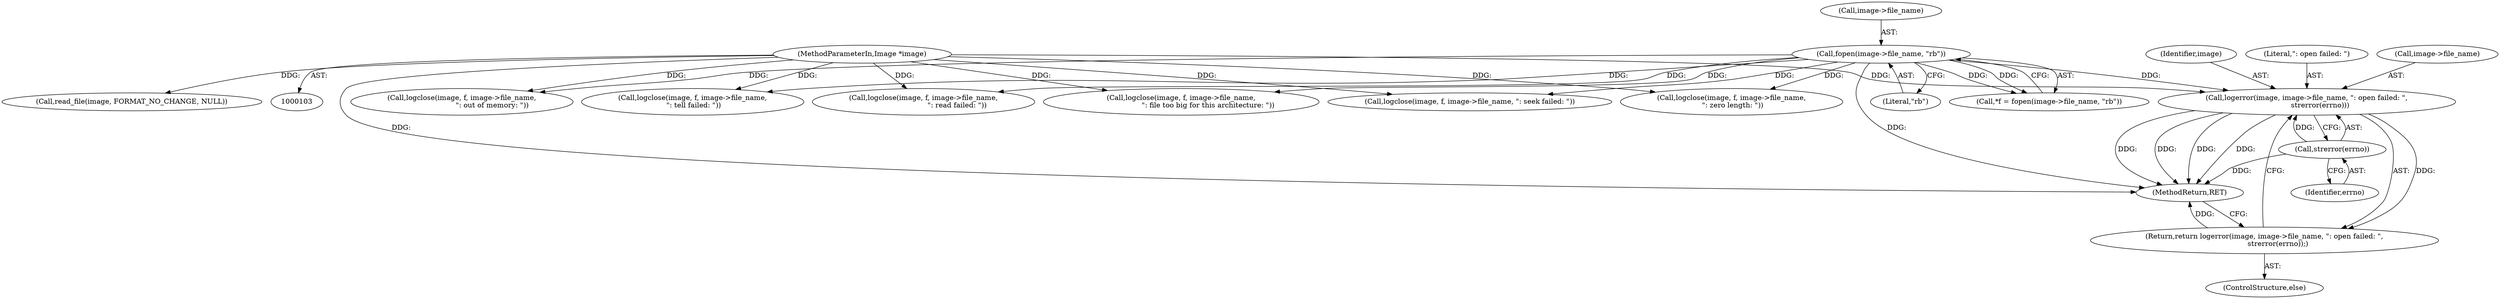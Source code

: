 digraph "0_Android_9d4853418ab2f754c2b63e091c29c5529b8b86ca_30@pointer" {
"1000278" [label="(Call,logerror(image, image->file_name, \": open failed: \",\n            strerror(errno)))"];
"1000104" [label="(MethodParameterIn,Image *image)"];
"1000123" [label="(Call,fopen(image->file_name, \"rb\"))"];
"1000284" [label="(Call,strerror(errno))"];
"1000277" [label="(Return,return logerror(image, image->file_name, \": open failed: \",\n            strerror(errno));)"];
"1000127" [label="(Literal,\"rb\")"];
"1000276" [label="(ControlStructure,else)"];
"1000124" [label="(Call,image->file_name)"];
"1000229" [label="(Call,logclose(image, f, image->file_name,\n                           \": out of memory: \"))"];
"1000260" [label="(Call,logclose(image, f, image->file_name,\n \": tell failed: \"))"];
"1000277" [label="(Return,return logerror(image, image->file_name, \": open failed: \",\n            strerror(errno));)"];
"1000123" [label="(Call,fopen(image->file_name, \"rb\"))"];
"1000251" [label="(Call,logclose(image, f, image->file_name,\n \": zero length: \"))"];
"1000269" [label="(Call,logclose(image, f, image->file_name, \": seek failed: \"))"];
"1000278" [label="(Call,logerror(image, image->file_name, \": open failed: \",\n            strerror(errno)))"];
"1000104" [label="(MethodParameterIn,Image *image)"];
"1000279" [label="(Identifier,image)"];
"1000287" [label="(Call,read_file(image, FORMAT_NO_CHANGE, NULL))"];
"1000283" [label="(Literal,\": open failed: \")"];
"1000220" [label="(Call,logclose(image, f, image->file_name,\n                              \": read failed: \"))"];
"1000284" [label="(Call,strerror(errno))"];
"1000238" [label="(Call,logclose(image, f, image->file_name,\n                        \": file too big for this architecture: \"))"];
"1000291" [label="(MethodReturn,RET)"];
"1000280" [label="(Call,image->file_name)"];
"1000121" [label="(Call,*f = fopen(image->file_name, \"rb\"))"];
"1000285" [label="(Identifier,errno)"];
"1000278" -> "1000277"  [label="AST: "];
"1000278" -> "1000284"  [label="CFG: "];
"1000279" -> "1000278"  [label="AST: "];
"1000280" -> "1000278"  [label="AST: "];
"1000283" -> "1000278"  [label="AST: "];
"1000284" -> "1000278"  [label="AST: "];
"1000277" -> "1000278"  [label="CFG: "];
"1000278" -> "1000291"  [label="DDG: "];
"1000278" -> "1000291"  [label="DDG: "];
"1000278" -> "1000291"  [label="DDG: "];
"1000278" -> "1000291"  [label="DDG: "];
"1000278" -> "1000277"  [label="DDG: "];
"1000104" -> "1000278"  [label="DDG: "];
"1000123" -> "1000278"  [label="DDG: "];
"1000284" -> "1000278"  [label="DDG: "];
"1000104" -> "1000103"  [label="AST: "];
"1000104" -> "1000291"  [label="DDG: "];
"1000104" -> "1000220"  [label="DDG: "];
"1000104" -> "1000229"  [label="DDG: "];
"1000104" -> "1000238"  [label="DDG: "];
"1000104" -> "1000251"  [label="DDG: "];
"1000104" -> "1000260"  [label="DDG: "];
"1000104" -> "1000269"  [label="DDG: "];
"1000104" -> "1000287"  [label="DDG: "];
"1000123" -> "1000121"  [label="AST: "];
"1000123" -> "1000127"  [label="CFG: "];
"1000124" -> "1000123"  [label="AST: "];
"1000127" -> "1000123"  [label="AST: "];
"1000121" -> "1000123"  [label="CFG: "];
"1000123" -> "1000291"  [label="DDG: "];
"1000123" -> "1000121"  [label="DDG: "];
"1000123" -> "1000121"  [label="DDG: "];
"1000123" -> "1000220"  [label="DDG: "];
"1000123" -> "1000229"  [label="DDG: "];
"1000123" -> "1000238"  [label="DDG: "];
"1000123" -> "1000251"  [label="DDG: "];
"1000123" -> "1000260"  [label="DDG: "];
"1000123" -> "1000269"  [label="DDG: "];
"1000284" -> "1000285"  [label="CFG: "];
"1000285" -> "1000284"  [label="AST: "];
"1000284" -> "1000291"  [label="DDG: "];
"1000277" -> "1000276"  [label="AST: "];
"1000291" -> "1000277"  [label="CFG: "];
"1000277" -> "1000291"  [label="DDG: "];
}
